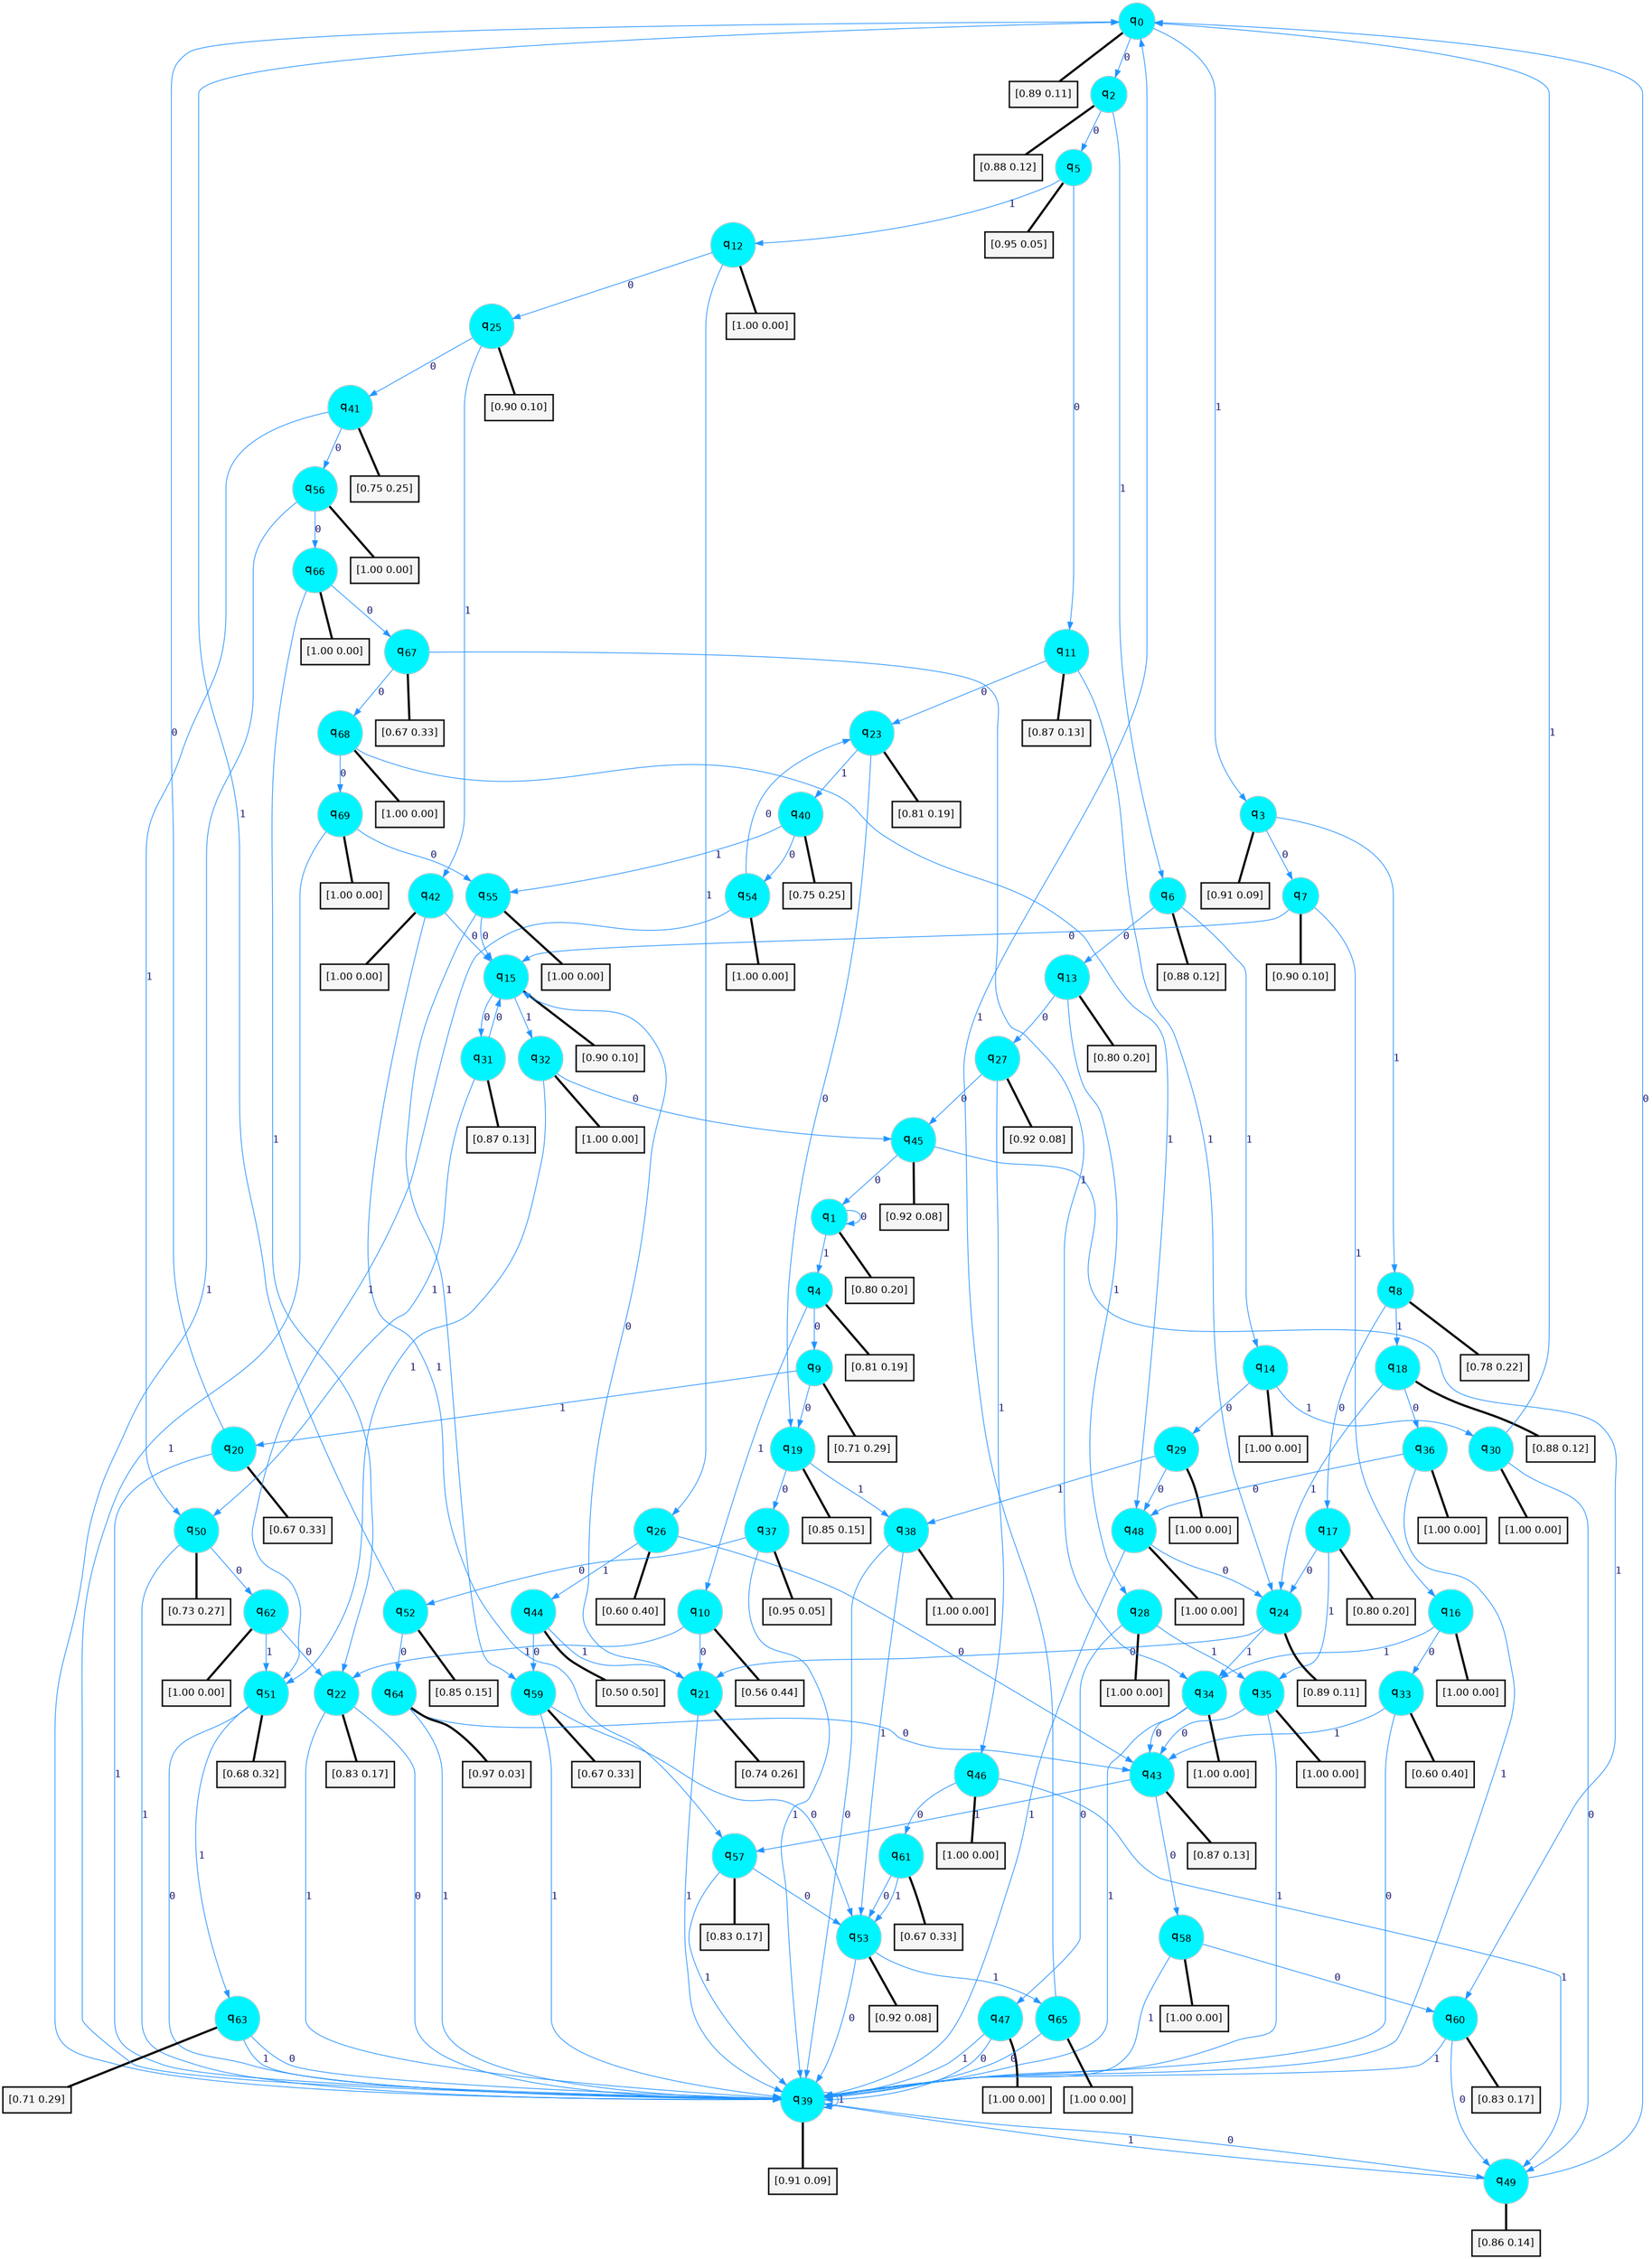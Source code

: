digraph G {
graph [
bgcolor=transparent, dpi=300, rankdir=TD, size="40,25"];
node [
color=gray, fillcolor=turquoise1, fontcolor=black, fontname=Helvetica, fontsize=16, fontweight=bold, shape=circle, style=filled];
edge [
arrowsize=1, color=dodgerblue1, fontcolor=midnightblue, fontname=courier, fontweight=bold, penwidth=1, style=solid, weight=20];
0[label=<q<SUB>0</SUB>>];
1[label=<q<SUB>1</SUB>>];
2[label=<q<SUB>2</SUB>>];
3[label=<q<SUB>3</SUB>>];
4[label=<q<SUB>4</SUB>>];
5[label=<q<SUB>5</SUB>>];
6[label=<q<SUB>6</SUB>>];
7[label=<q<SUB>7</SUB>>];
8[label=<q<SUB>8</SUB>>];
9[label=<q<SUB>9</SUB>>];
10[label=<q<SUB>10</SUB>>];
11[label=<q<SUB>11</SUB>>];
12[label=<q<SUB>12</SUB>>];
13[label=<q<SUB>13</SUB>>];
14[label=<q<SUB>14</SUB>>];
15[label=<q<SUB>15</SUB>>];
16[label=<q<SUB>16</SUB>>];
17[label=<q<SUB>17</SUB>>];
18[label=<q<SUB>18</SUB>>];
19[label=<q<SUB>19</SUB>>];
20[label=<q<SUB>20</SUB>>];
21[label=<q<SUB>21</SUB>>];
22[label=<q<SUB>22</SUB>>];
23[label=<q<SUB>23</SUB>>];
24[label=<q<SUB>24</SUB>>];
25[label=<q<SUB>25</SUB>>];
26[label=<q<SUB>26</SUB>>];
27[label=<q<SUB>27</SUB>>];
28[label=<q<SUB>28</SUB>>];
29[label=<q<SUB>29</SUB>>];
30[label=<q<SUB>30</SUB>>];
31[label=<q<SUB>31</SUB>>];
32[label=<q<SUB>32</SUB>>];
33[label=<q<SUB>33</SUB>>];
34[label=<q<SUB>34</SUB>>];
35[label=<q<SUB>35</SUB>>];
36[label=<q<SUB>36</SUB>>];
37[label=<q<SUB>37</SUB>>];
38[label=<q<SUB>38</SUB>>];
39[label=<q<SUB>39</SUB>>];
40[label=<q<SUB>40</SUB>>];
41[label=<q<SUB>41</SUB>>];
42[label=<q<SUB>42</SUB>>];
43[label=<q<SUB>43</SUB>>];
44[label=<q<SUB>44</SUB>>];
45[label=<q<SUB>45</SUB>>];
46[label=<q<SUB>46</SUB>>];
47[label=<q<SUB>47</SUB>>];
48[label=<q<SUB>48</SUB>>];
49[label=<q<SUB>49</SUB>>];
50[label=<q<SUB>50</SUB>>];
51[label=<q<SUB>51</SUB>>];
52[label=<q<SUB>52</SUB>>];
53[label=<q<SUB>53</SUB>>];
54[label=<q<SUB>54</SUB>>];
55[label=<q<SUB>55</SUB>>];
56[label=<q<SUB>56</SUB>>];
57[label=<q<SUB>57</SUB>>];
58[label=<q<SUB>58</SUB>>];
59[label=<q<SUB>59</SUB>>];
60[label=<q<SUB>60</SUB>>];
61[label=<q<SUB>61</SUB>>];
62[label=<q<SUB>62</SUB>>];
63[label=<q<SUB>63</SUB>>];
64[label=<q<SUB>64</SUB>>];
65[label=<q<SUB>65</SUB>>];
66[label=<q<SUB>66</SUB>>];
67[label=<q<SUB>67</SUB>>];
68[label=<q<SUB>68</SUB>>];
69[label=<q<SUB>69</SUB>>];
70[label="[0.89 0.11]", shape=box,fontcolor=black, fontname=Helvetica, fontsize=14, penwidth=2, fillcolor=whitesmoke,color=black];
71[label="[0.80 0.20]", shape=box,fontcolor=black, fontname=Helvetica, fontsize=14, penwidth=2, fillcolor=whitesmoke,color=black];
72[label="[0.88 0.12]", shape=box,fontcolor=black, fontname=Helvetica, fontsize=14, penwidth=2, fillcolor=whitesmoke,color=black];
73[label="[0.91 0.09]", shape=box,fontcolor=black, fontname=Helvetica, fontsize=14, penwidth=2, fillcolor=whitesmoke,color=black];
74[label="[0.81 0.19]", shape=box,fontcolor=black, fontname=Helvetica, fontsize=14, penwidth=2, fillcolor=whitesmoke,color=black];
75[label="[0.95 0.05]", shape=box,fontcolor=black, fontname=Helvetica, fontsize=14, penwidth=2, fillcolor=whitesmoke,color=black];
76[label="[0.88 0.12]", shape=box,fontcolor=black, fontname=Helvetica, fontsize=14, penwidth=2, fillcolor=whitesmoke,color=black];
77[label="[0.90 0.10]", shape=box,fontcolor=black, fontname=Helvetica, fontsize=14, penwidth=2, fillcolor=whitesmoke,color=black];
78[label="[0.78 0.22]", shape=box,fontcolor=black, fontname=Helvetica, fontsize=14, penwidth=2, fillcolor=whitesmoke,color=black];
79[label="[0.71 0.29]", shape=box,fontcolor=black, fontname=Helvetica, fontsize=14, penwidth=2, fillcolor=whitesmoke,color=black];
80[label="[0.56 0.44]", shape=box,fontcolor=black, fontname=Helvetica, fontsize=14, penwidth=2, fillcolor=whitesmoke,color=black];
81[label="[0.87 0.13]", shape=box,fontcolor=black, fontname=Helvetica, fontsize=14, penwidth=2, fillcolor=whitesmoke,color=black];
82[label="[1.00 0.00]", shape=box,fontcolor=black, fontname=Helvetica, fontsize=14, penwidth=2, fillcolor=whitesmoke,color=black];
83[label="[0.80 0.20]", shape=box,fontcolor=black, fontname=Helvetica, fontsize=14, penwidth=2, fillcolor=whitesmoke,color=black];
84[label="[1.00 0.00]", shape=box,fontcolor=black, fontname=Helvetica, fontsize=14, penwidth=2, fillcolor=whitesmoke,color=black];
85[label="[0.90 0.10]", shape=box,fontcolor=black, fontname=Helvetica, fontsize=14, penwidth=2, fillcolor=whitesmoke,color=black];
86[label="[1.00 0.00]", shape=box,fontcolor=black, fontname=Helvetica, fontsize=14, penwidth=2, fillcolor=whitesmoke,color=black];
87[label="[0.80 0.20]", shape=box,fontcolor=black, fontname=Helvetica, fontsize=14, penwidth=2, fillcolor=whitesmoke,color=black];
88[label="[0.88 0.12]", shape=box,fontcolor=black, fontname=Helvetica, fontsize=14, penwidth=2, fillcolor=whitesmoke,color=black];
89[label="[0.85 0.15]", shape=box,fontcolor=black, fontname=Helvetica, fontsize=14, penwidth=2, fillcolor=whitesmoke,color=black];
90[label="[0.67 0.33]", shape=box,fontcolor=black, fontname=Helvetica, fontsize=14, penwidth=2, fillcolor=whitesmoke,color=black];
91[label="[0.74 0.26]", shape=box,fontcolor=black, fontname=Helvetica, fontsize=14, penwidth=2, fillcolor=whitesmoke,color=black];
92[label="[0.83 0.17]", shape=box,fontcolor=black, fontname=Helvetica, fontsize=14, penwidth=2, fillcolor=whitesmoke,color=black];
93[label="[0.81 0.19]", shape=box,fontcolor=black, fontname=Helvetica, fontsize=14, penwidth=2, fillcolor=whitesmoke,color=black];
94[label="[0.89 0.11]", shape=box,fontcolor=black, fontname=Helvetica, fontsize=14, penwidth=2, fillcolor=whitesmoke,color=black];
95[label="[0.90 0.10]", shape=box,fontcolor=black, fontname=Helvetica, fontsize=14, penwidth=2, fillcolor=whitesmoke,color=black];
96[label="[0.60 0.40]", shape=box,fontcolor=black, fontname=Helvetica, fontsize=14, penwidth=2, fillcolor=whitesmoke,color=black];
97[label="[0.92 0.08]", shape=box,fontcolor=black, fontname=Helvetica, fontsize=14, penwidth=2, fillcolor=whitesmoke,color=black];
98[label="[1.00 0.00]", shape=box,fontcolor=black, fontname=Helvetica, fontsize=14, penwidth=2, fillcolor=whitesmoke,color=black];
99[label="[1.00 0.00]", shape=box,fontcolor=black, fontname=Helvetica, fontsize=14, penwidth=2, fillcolor=whitesmoke,color=black];
100[label="[1.00 0.00]", shape=box,fontcolor=black, fontname=Helvetica, fontsize=14, penwidth=2, fillcolor=whitesmoke,color=black];
101[label="[0.87 0.13]", shape=box,fontcolor=black, fontname=Helvetica, fontsize=14, penwidth=2, fillcolor=whitesmoke,color=black];
102[label="[1.00 0.00]", shape=box,fontcolor=black, fontname=Helvetica, fontsize=14, penwidth=2, fillcolor=whitesmoke,color=black];
103[label="[0.60 0.40]", shape=box,fontcolor=black, fontname=Helvetica, fontsize=14, penwidth=2, fillcolor=whitesmoke,color=black];
104[label="[1.00 0.00]", shape=box,fontcolor=black, fontname=Helvetica, fontsize=14, penwidth=2, fillcolor=whitesmoke,color=black];
105[label="[1.00 0.00]", shape=box,fontcolor=black, fontname=Helvetica, fontsize=14, penwidth=2, fillcolor=whitesmoke,color=black];
106[label="[1.00 0.00]", shape=box,fontcolor=black, fontname=Helvetica, fontsize=14, penwidth=2, fillcolor=whitesmoke,color=black];
107[label="[0.95 0.05]", shape=box,fontcolor=black, fontname=Helvetica, fontsize=14, penwidth=2, fillcolor=whitesmoke,color=black];
108[label="[1.00 0.00]", shape=box,fontcolor=black, fontname=Helvetica, fontsize=14, penwidth=2, fillcolor=whitesmoke,color=black];
109[label="[0.91 0.09]", shape=box,fontcolor=black, fontname=Helvetica, fontsize=14, penwidth=2, fillcolor=whitesmoke,color=black];
110[label="[0.75 0.25]", shape=box,fontcolor=black, fontname=Helvetica, fontsize=14, penwidth=2, fillcolor=whitesmoke,color=black];
111[label="[0.75 0.25]", shape=box,fontcolor=black, fontname=Helvetica, fontsize=14, penwidth=2, fillcolor=whitesmoke,color=black];
112[label="[1.00 0.00]", shape=box,fontcolor=black, fontname=Helvetica, fontsize=14, penwidth=2, fillcolor=whitesmoke,color=black];
113[label="[0.87 0.13]", shape=box,fontcolor=black, fontname=Helvetica, fontsize=14, penwidth=2, fillcolor=whitesmoke,color=black];
114[label="[0.50 0.50]", shape=box,fontcolor=black, fontname=Helvetica, fontsize=14, penwidth=2, fillcolor=whitesmoke,color=black];
115[label="[0.92 0.08]", shape=box,fontcolor=black, fontname=Helvetica, fontsize=14, penwidth=2, fillcolor=whitesmoke,color=black];
116[label="[1.00 0.00]", shape=box,fontcolor=black, fontname=Helvetica, fontsize=14, penwidth=2, fillcolor=whitesmoke,color=black];
117[label="[1.00 0.00]", shape=box,fontcolor=black, fontname=Helvetica, fontsize=14, penwidth=2, fillcolor=whitesmoke,color=black];
118[label="[1.00 0.00]", shape=box,fontcolor=black, fontname=Helvetica, fontsize=14, penwidth=2, fillcolor=whitesmoke,color=black];
119[label="[0.86 0.14]", shape=box,fontcolor=black, fontname=Helvetica, fontsize=14, penwidth=2, fillcolor=whitesmoke,color=black];
120[label="[0.73 0.27]", shape=box,fontcolor=black, fontname=Helvetica, fontsize=14, penwidth=2, fillcolor=whitesmoke,color=black];
121[label="[0.68 0.32]", shape=box,fontcolor=black, fontname=Helvetica, fontsize=14, penwidth=2, fillcolor=whitesmoke,color=black];
122[label="[0.85 0.15]", shape=box,fontcolor=black, fontname=Helvetica, fontsize=14, penwidth=2, fillcolor=whitesmoke,color=black];
123[label="[0.92 0.08]", shape=box,fontcolor=black, fontname=Helvetica, fontsize=14, penwidth=2, fillcolor=whitesmoke,color=black];
124[label="[1.00 0.00]", shape=box,fontcolor=black, fontname=Helvetica, fontsize=14, penwidth=2, fillcolor=whitesmoke,color=black];
125[label="[1.00 0.00]", shape=box,fontcolor=black, fontname=Helvetica, fontsize=14, penwidth=2, fillcolor=whitesmoke,color=black];
126[label="[1.00 0.00]", shape=box,fontcolor=black, fontname=Helvetica, fontsize=14, penwidth=2, fillcolor=whitesmoke,color=black];
127[label="[0.83 0.17]", shape=box,fontcolor=black, fontname=Helvetica, fontsize=14, penwidth=2, fillcolor=whitesmoke,color=black];
128[label="[1.00 0.00]", shape=box,fontcolor=black, fontname=Helvetica, fontsize=14, penwidth=2, fillcolor=whitesmoke,color=black];
129[label="[0.67 0.33]", shape=box,fontcolor=black, fontname=Helvetica, fontsize=14, penwidth=2, fillcolor=whitesmoke,color=black];
130[label="[0.83 0.17]", shape=box,fontcolor=black, fontname=Helvetica, fontsize=14, penwidth=2, fillcolor=whitesmoke,color=black];
131[label="[0.67 0.33]", shape=box,fontcolor=black, fontname=Helvetica, fontsize=14, penwidth=2, fillcolor=whitesmoke,color=black];
132[label="[1.00 0.00]", shape=box,fontcolor=black, fontname=Helvetica, fontsize=14, penwidth=2, fillcolor=whitesmoke,color=black];
133[label="[0.71 0.29]", shape=box,fontcolor=black, fontname=Helvetica, fontsize=14, penwidth=2, fillcolor=whitesmoke,color=black];
134[label="[0.97 0.03]", shape=box,fontcolor=black, fontname=Helvetica, fontsize=14, penwidth=2, fillcolor=whitesmoke,color=black];
135[label="[1.00 0.00]", shape=box,fontcolor=black, fontname=Helvetica, fontsize=14, penwidth=2, fillcolor=whitesmoke,color=black];
136[label="[1.00 0.00]", shape=box,fontcolor=black, fontname=Helvetica, fontsize=14, penwidth=2, fillcolor=whitesmoke,color=black];
137[label="[0.67 0.33]", shape=box,fontcolor=black, fontname=Helvetica, fontsize=14, penwidth=2, fillcolor=whitesmoke,color=black];
138[label="[1.00 0.00]", shape=box,fontcolor=black, fontname=Helvetica, fontsize=14, penwidth=2, fillcolor=whitesmoke,color=black];
139[label="[1.00 0.00]", shape=box,fontcolor=black, fontname=Helvetica, fontsize=14, penwidth=2, fillcolor=whitesmoke,color=black];
0->2 [label=0];
0->3 [label=1];
0->70 [arrowhead=none, penwidth=3,color=black];
1->1 [label=0];
1->4 [label=1];
1->71 [arrowhead=none, penwidth=3,color=black];
2->5 [label=0];
2->6 [label=1];
2->72 [arrowhead=none, penwidth=3,color=black];
3->7 [label=0];
3->8 [label=1];
3->73 [arrowhead=none, penwidth=3,color=black];
4->9 [label=0];
4->10 [label=1];
4->74 [arrowhead=none, penwidth=3,color=black];
5->11 [label=0];
5->12 [label=1];
5->75 [arrowhead=none, penwidth=3,color=black];
6->13 [label=0];
6->14 [label=1];
6->76 [arrowhead=none, penwidth=3,color=black];
7->15 [label=0];
7->16 [label=1];
7->77 [arrowhead=none, penwidth=3,color=black];
8->17 [label=0];
8->18 [label=1];
8->78 [arrowhead=none, penwidth=3,color=black];
9->19 [label=0];
9->20 [label=1];
9->79 [arrowhead=none, penwidth=3,color=black];
10->21 [label=0];
10->22 [label=1];
10->80 [arrowhead=none, penwidth=3,color=black];
11->23 [label=0];
11->24 [label=1];
11->81 [arrowhead=none, penwidth=3,color=black];
12->25 [label=0];
12->26 [label=1];
12->82 [arrowhead=none, penwidth=3,color=black];
13->27 [label=0];
13->28 [label=1];
13->83 [arrowhead=none, penwidth=3,color=black];
14->29 [label=0];
14->30 [label=1];
14->84 [arrowhead=none, penwidth=3,color=black];
15->31 [label=0];
15->32 [label=1];
15->85 [arrowhead=none, penwidth=3,color=black];
16->33 [label=0];
16->34 [label=1];
16->86 [arrowhead=none, penwidth=3,color=black];
17->24 [label=0];
17->35 [label=1];
17->87 [arrowhead=none, penwidth=3,color=black];
18->36 [label=0];
18->24 [label=1];
18->88 [arrowhead=none, penwidth=3,color=black];
19->37 [label=0];
19->38 [label=1];
19->89 [arrowhead=none, penwidth=3,color=black];
20->0 [label=0];
20->39 [label=1];
20->90 [arrowhead=none, penwidth=3,color=black];
21->15 [label=0];
21->39 [label=1];
21->91 [arrowhead=none, penwidth=3,color=black];
22->39 [label=0];
22->39 [label=1];
22->92 [arrowhead=none, penwidth=3,color=black];
23->19 [label=0];
23->40 [label=1];
23->93 [arrowhead=none, penwidth=3,color=black];
24->21 [label=0];
24->34 [label=1];
24->94 [arrowhead=none, penwidth=3,color=black];
25->41 [label=0];
25->42 [label=1];
25->95 [arrowhead=none, penwidth=3,color=black];
26->43 [label=0];
26->44 [label=1];
26->96 [arrowhead=none, penwidth=3,color=black];
27->45 [label=0];
27->46 [label=1];
27->97 [arrowhead=none, penwidth=3,color=black];
28->47 [label=0];
28->35 [label=1];
28->98 [arrowhead=none, penwidth=3,color=black];
29->48 [label=0];
29->38 [label=1];
29->99 [arrowhead=none, penwidth=3,color=black];
30->49 [label=0];
30->0 [label=1];
30->100 [arrowhead=none, penwidth=3,color=black];
31->15 [label=0];
31->50 [label=1];
31->101 [arrowhead=none, penwidth=3,color=black];
32->45 [label=0];
32->51 [label=1];
32->102 [arrowhead=none, penwidth=3,color=black];
33->39 [label=0];
33->43 [label=1];
33->103 [arrowhead=none, penwidth=3,color=black];
34->43 [label=0];
34->39 [label=1];
34->104 [arrowhead=none, penwidth=3,color=black];
35->43 [label=0];
35->39 [label=1];
35->105 [arrowhead=none, penwidth=3,color=black];
36->48 [label=0];
36->39 [label=1];
36->106 [arrowhead=none, penwidth=3,color=black];
37->52 [label=0];
37->39 [label=1];
37->107 [arrowhead=none, penwidth=3,color=black];
38->39 [label=0];
38->53 [label=1];
38->108 [arrowhead=none, penwidth=3,color=black];
39->49 [label=0];
39->39 [label=1];
39->109 [arrowhead=none, penwidth=3,color=black];
40->54 [label=0];
40->55 [label=1];
40->110 [arrowhead=none, penwidth=3,color=black];
41->56 [label=0];
41->50 [label=1];
41->111 [arrowhead=none, penwidth=3,color=black];
42->15 [label=0];
42->57 [label=1];
42->112 [arrowhead=none, penwidth=3,color=black];
43->58 [label=0];
43->57 [label=1];
43->113 [arrowhead=none, penwidth=3,color=black];
44->59 [label=0];
44->21 [label=1];
44->114 [arrowhead=none, penwidth=3,color=black];
45->1 [label=0];
45->60 [label=1];
45->115 [arrowhead=none, penwidth=3,color=black];
46->61 [label=0];
46->49 [label=1];
46->116 [arrowhead=none, penwidth=3,color=black];
47->39 [label=0];
47->39 [label=1];
47->117 [arrowhead=none, penwidth=3,color=black];
48->24 [label=0];
48->39 [label=1];
48->118 [arrowhead=none, penwidth=3,color=black];
49->0 [label=0];
49->39 [label=1];
49->119 [arrowhead=none, penwidth=3,color=black];
50->62 [label=0];
50->39 [label=1];
50->120 [arrowhead=none, penwidth=3,color=black];
51->39 [label=0];
51->63 [label=1];
51->121 [arrowhead=none, penwidth=3,color=black];
52->64 [label=0];
52->0 [label=1];
52->122 [arrowhead=none, penwidth=3,color=black];
53->39 [label=0];
53->65 [label=1];
53->123 [arrowhead=none, penwidth=3,color=black];
54->23 [label=0];
54->51 [label=1];
54->124 [arrowhead=none, penwidth=3,color=black];
55->15 [label=0];
55->59 [label=1];
55->125 [arrowhead=none, penwidth=3,color=black];
56->66 [label=0];
56->39 [label=1];
56->126 [arrowhead=none, penwidth=3,color=black];
57->53 [label=0];
57->39 [label=1];
57->127 [arrowhead=none, penwidth=3,color=black];
58->60 [label=0];
58->39 [label=1];
58->128 [arrowhead=none, penwidth=3,color=black];
59->53 [label=0];
59->39 [label=1];
59->129 [arrowhead=none, penwidth=3,color=black];
60->49 [label=0];
60->39 [label=1];
60->130 [arrowhead=none, penwidth=3,color=black];
61->53 [label=0];
61->53 [label=1];
61->131 [arrowhead=none, penwidth=3,color=black];
62->22 [label=0];
62->51 [label=1];
62->132 [arrowhead=none, penwidth=3,color=black];
63->39 [label=0];
63->39 [label=1];
63->133 [arrowhead=none, penwidth=3,color=black];
64->43 [label=0];
64->39 [label=1];
64->134 [arrowhead=none, penwidth=3,color=black];
65->39 [label=0];
65->0 [label=1];
65->135 [arrowhead=none, penwidth=3,color=black];
66->67 [label=0];
66->22 [label=1];
66->136 [arrowhead=none, penwidth=3,color=black];
67->68 [label=0];
67->34 [label=1];
67->137 [arrowhead=none, penwidth=3,color=black];
68->69 [label=0];
68->48 [label=1];
68->138 [arrowhead=none, penwidth=3,color=black];
69->55 [label=0];
69->39 [label=1];
69->139 [arrowhead=none, penwidth=3,color=black];
}
